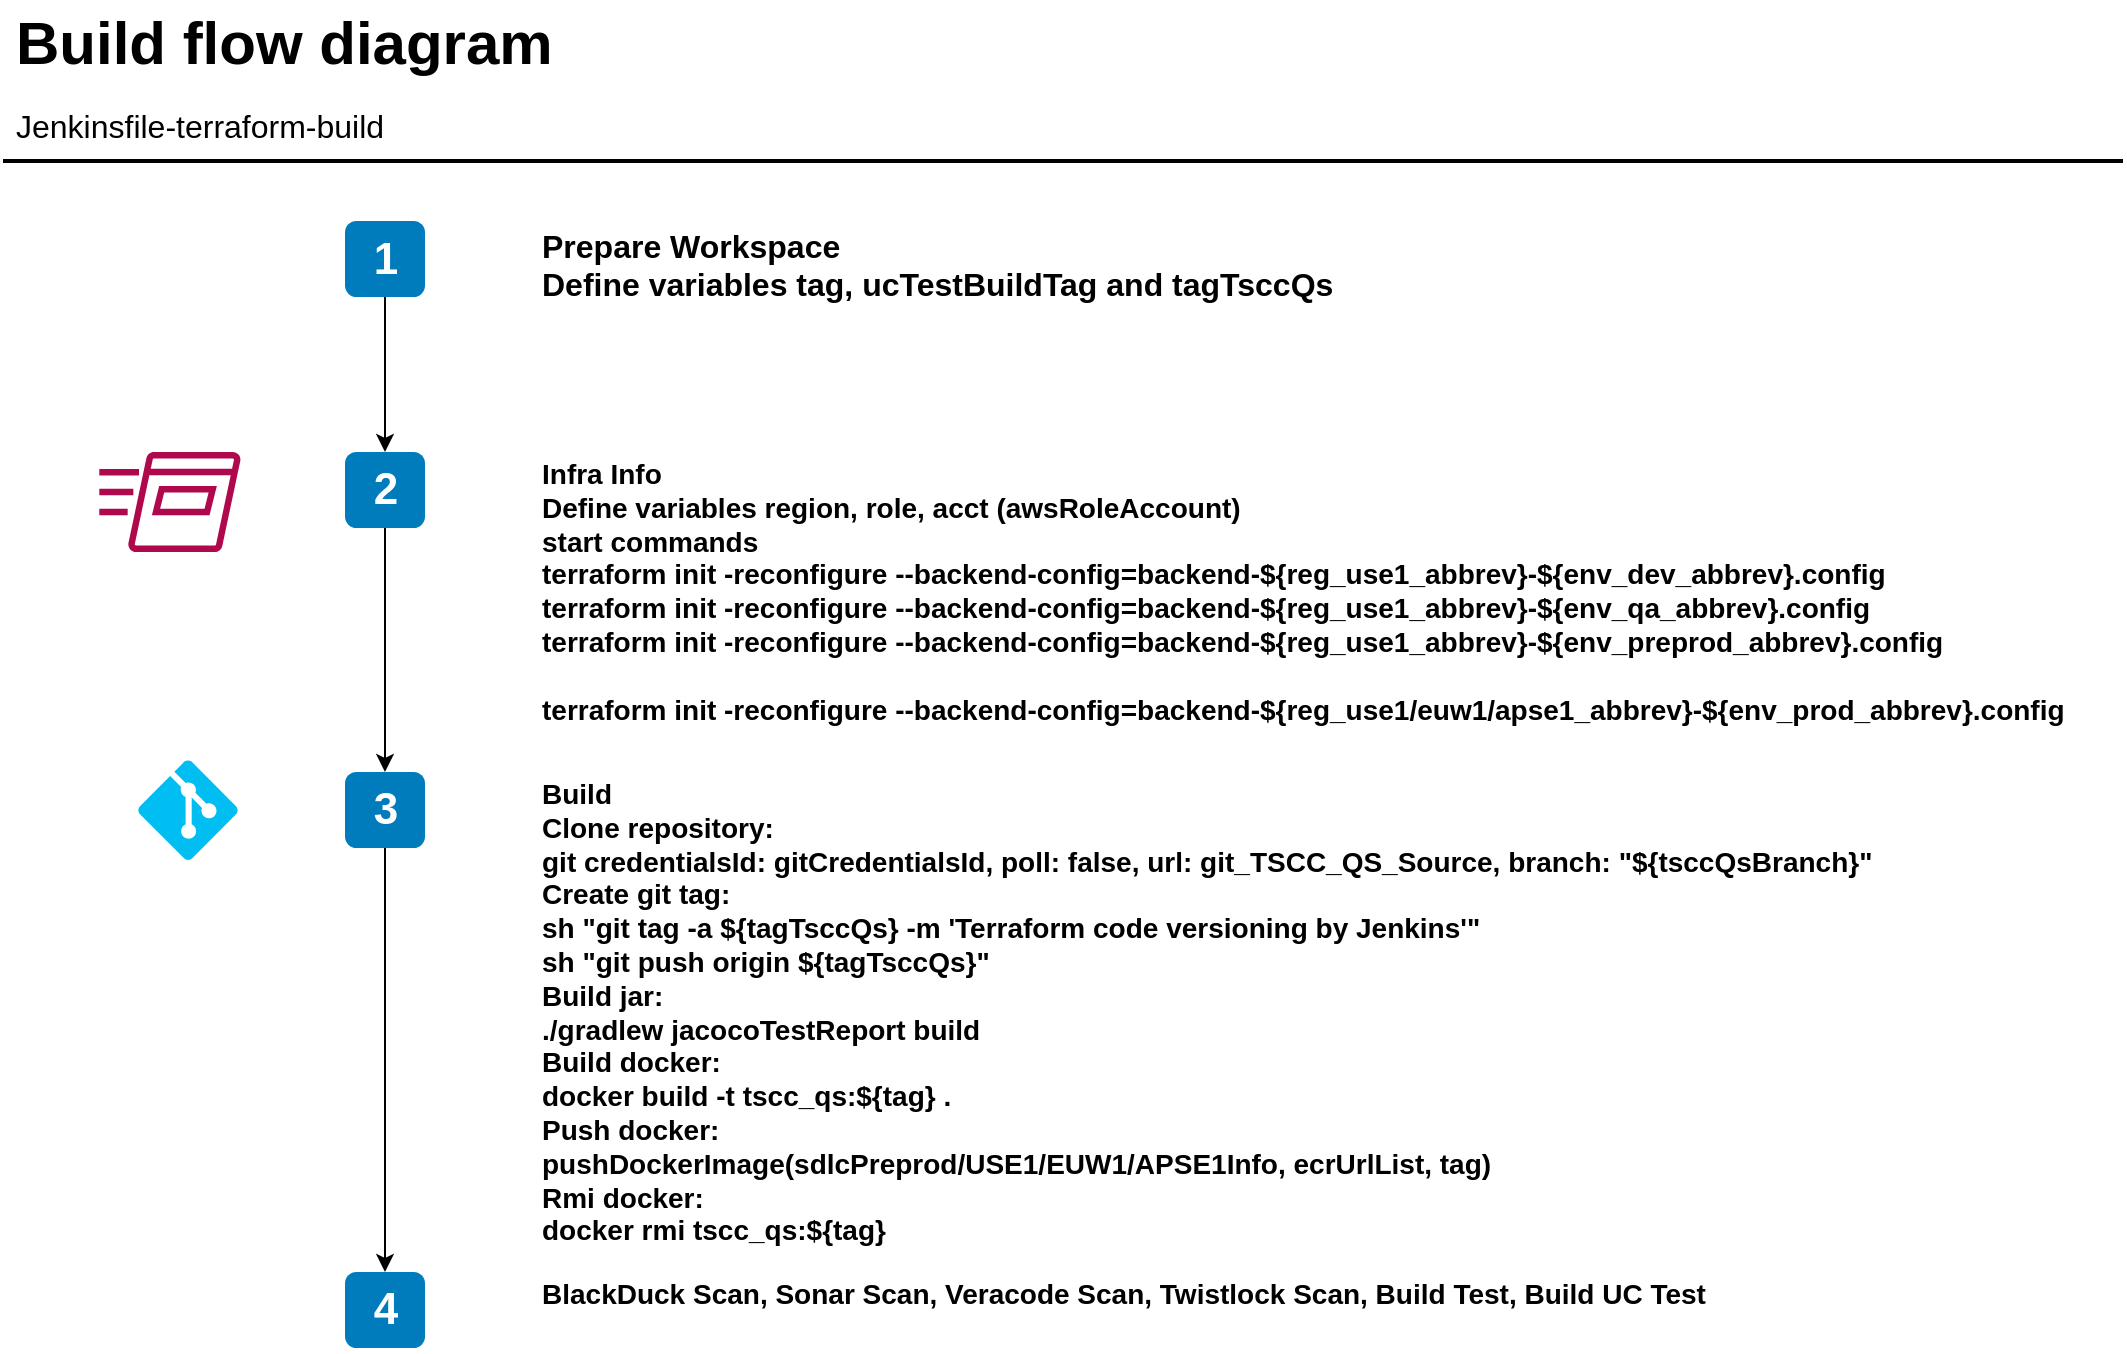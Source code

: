 <mxfile version="20.2.4" type="github" pages="2">
  <diagram id="Ht1M8jgEwFfnCIfOTk4-" name="Page-1">
    <mxGraphModel dx="1024" dy="559" grid="1" gridSize="10" guides="1" tooltips="1" connect="1" arrows="1" fold="1" page="1" pageScale="1" pageWidth="1169" pageHeight="827" math="0" shadow="0">
      <root>
        <mxCell id="0" />
        <mxCell id="1" parent="0" />
        <mxCell id="0JbA15NXs6ea4f9-UekJ-4" style="edgeStyle=orthogonalEdgeStyle;rounded=0;orthogonalLoop=1;jettySize=auto;html=1;entryX=0.5;entryY=0;entryDx=0;entryDy=0;" edge="1" parent="1" source="-QjtrjUzRDEMRZ5MF8oH-9" target="-QjtrjUzRDEMRZ5MF8oH-27">
          <mxGeometry relative="1" as="geometry" />
        </mxCell>
        <mxCell id="-QjtrjUzRDEMRZ5MF8oH-9" value="1" style="rounded=1;whiteSpace=wrap;html=1;fillColor=#007CBD;strokeColor=none;fontColor=#FFFFFF;fontStyle=1;fontSize=22;" parent="1" vertex="1">
          <mxGeometry x="223.5" y="174.5" width="40" height="38" as="geometry" />
        </mxCell>
        <mxCell id="0JbA15NXs6ea4f9-UekJ-6" style="edgeStyle=orthogonalEdgeStyle;rounded=0;orthogonalLoop=1;jettySize=auto;html=1;entryX=0.5;entryY=0;entryDx=0;entryDy=0;" edge="1" parent="1" source="-QjtrjUzRDEMRZ5MF8oH-27" target="-QjtrjUzRDEMRZ5MF8oH-28">
          <mxGeometry relative="1" as="geometry" />
        </mxCell>
        <mxCell id="-QjtrjUzRDEMRZ5MF8oH-27" value="2" style="rounded=1;whiteSpace=wrap;html=1;fillColor=#007CBD;strokeColor=none;fontColor=#FFFFFF;fontStyle=1;fontSize=22;" parent="1" vertex="1">
          <mxGeometry x="223.5" y="290" width="40" height="38" as="geometry" />
        </mxCell>
        <mxCell id="0JbA15NXs6ea4f9-UekJ-12" style="edgeStyle=orthogonalEdgeStyle;rounded=0;orthogonalLoop=1;jettySize=auto;html=1;entryX=0.5;entryY=0;entryDx=0;entryDy=0;" edge="1" parent="1" source="-QjtrjUzRDEMRZ5MF8oH-28" target="0JbA15NXs6ea4f9-UekJ-8">
          <mxGeometry relative="1" as="geometry" />
        </mxCell>
        <mxCell id="-QjtrjUzRDEMRZ5MF8oH-28" value="3" style="rounded=1;whiteSpace=wrap;html=1;fillColor=#007CBD;strokeColor=none;fontColor=#FFFFFF;fontStyle=1;fontSize=22;" parent="1" vertex="1">
          <mxGeometry x="223.5" y="450" width="40" height="38" as="geometry" />
        </mxCell>
        <mxCell id="-QjtrjUzRDEMRZ5MF8oH-47" value="Build flow diagram&lt;br&gt;" style="text;html=1;resizable=0;points=[];autosize=1;align=left;verticalAlign=top;spacingTop=-4;fontSize=30;fontStyle=1" parent="1" vertex="1">
          <mxGeometry x="56.5" y="64.5" width="290" height="40" as="geometry" />
        </mxCell>
        <mxCell id="-QjtrjUzRDEMRZ5MF8oH-48" value="Jenkinsfile-terraform-build" style="text;html=1;resizable=0;points=[];autosize=1;align=left;verticalAlign=top;spacingTop=-4;fontSize=16;" parent="1" vertex="1">
          <mxGeometry x="56.5" y="114.5" width="210" height="30" as="geometry" />
        </mxCell>
        <mxCell id="-QjtrjUzRDEMRZ5MF8oH-49" value="Prepare Workspace&lt;br&gt;Define variables&amp;nbsp;tag,&amp;nbsp;ucTestBuildTag and&amp;nbsp;tagTsccQs" style="text;html=1;resizable=0;points=[];autosize=1;align=left;verticalAlign=top;spacingTop=-4;fontSize=16;fontStyle=1" parent="1" vertex="1">
          <mxGeometry x="320" y="174.5" width="420" height="50" as="geometry" />
        </mxCell>
        <mxCell id="SCVMTBWpLvtzJIhz15lM-1" value="" style="line;strokeWidth=2;html=1;fontSize=14;" parent="1" vertex="1">
          <mxGeometry x="52.5" y="139.5" width="1060" height="10" as="geometry" />
        </mxCell>
        <mxCell id="SCVMTBWpLvtzJIhz15lM-2" value="Infra Info&lt;br&gt;Define variables&amp;nbsp;region,&amp;nbsp;role,&amp;nbsp;acct (awsRoleAccount)&lt;br&gt;start commands&lt;br&gt;terraform init -reconfigure --backend-config=backend-${reg_use1_abbrev}-${env_dev_abbrev}.config&lt;br&gt;terraform init -reconfigure --backend-config=backend-${reg_use1_abbrev}-${env_qa_abbrev}.config&lt;br&gt;terraform init -reconfigure --backend-config=backend-${reg_use1_abbrev}-${env_preprod_abbrev}.config&lt;br&gt;&lt;br&gt;terraform init -reconfigure --backend-config=backend-${reg_use1/euw1/apse1_abbrev}-${env_prod_abbrev}.config" style="text;html=1;resizable=0;points=[];autosize=1;align=left;verticalAlign=top;spacingTop=-4;fontSize=14;fontStyle=1" parent="1" vertex="1">
          <mxGeometry x="320" y="290" width="780" height="140" as="geometry" />
        </mxCell>
        <mxCell id="0JbA15NXs6ea4f9-UekJ-2" value="&lt;span&gt;Build&lt;br&gt;Clone repository:&lt;br&gt;git credentialsId: gitCredentialsId, poll: false, url: git_TSCC_QS_Source, branch: &quot;${tsccQsBranch}&quot;&lt;br&gt;Create git tag:&lt;br&gt;&lt;div&gt;sh &quot;git tag -a ${tagTsccQs} -m &#39;Terraform code versioning by Jenkins&#39;&quot;&lt;/div&gt;&lt;div&gt;sh &quot;git push origin ${tagTsccQs}&quot;&lt;/div&gt;&lt;div&gt;Build jar:&lt;br&gt;./gradlew jacocoTestReport build&lt;br&gt;&lt;/div&gt;&lt;div&gt;Build docker:&lt;br&gt;docker build -t tscc_qs:${tag} .&lt;br&gt;&lt;/div&gt;&lt;div&gt;Push docker:&lt;br&gt;pushDockerImage(sdlcPreprod/USE1/EUW1/APSE1Info, ecrUrlList, tag)&lt;br&gt;&lt;/div&gt;&lt;div&gt;Rmi docker:&lt;/div&gt;&lt;div&gt;docker rmi tscc_qs:${tag}&lt;br&gt;&lt;/div&gt;&lt;/span&gt;" style="text;html=1;resizable=0;points=[];autosize=1;align=left;verticalAlign=top;spacingTop=-4;fontSize=14;fontStyle=1" vertex="1" parent="1">
          <mxGeometry x="320" y="450" width="690" height="240" as="geometry" />
        </mxCell>
        <mxCell id="0JbA15NXs6ea4f9-UekJ-3" value="" style="verticalLabelPosition=bottom;html=1;verticalAlign=top;align=center;strokeColor=none;fillColor=#00BEF2;shape=mxgraph.azure.git_repository;" vertex="1" parent="1">
          <mxGeometry x="120" y="444" width="50" height="50" as="geometry" />
        </mxCell>
        <mxCell id="0JbA15NXs6ea4f9-UekJ-5" value="" style="shape=image;html=1;verticalAlign=top;verticalLabelPosition=bottom;labelBackgroundColor=#ffffff;imageAspect=0;aspect=fixed;image=https://cdn2.iconfinder.com/data/icons/vivid/48/building-128.png" vertex="1" parent="1">
          <mxGeometry x="96" y="150" width="80" height="80" as="geometry" />
        </mxCell>
        <mxCell id="0JbA15NXs6ea4f9-UekJ-7" value="" style="sketch=0;outlineConnect=0;fontColor=#232F3E;gradientColor=none;fillColor=#B0084D;strokeColor=none;dashed=0;verticalLabelPosition=bottom;verticalAlign=top;align=center;html=1;fontSize=12;fontStyle=0;aspect=fixed;pointerEvents=1;shape=mxgraph.aws4.run_command;" vertex="1" parent="1">
          <mxGeometry x="100.55" y="290" width="70.91" height="50" as="geometry" />
        </mxCell>
        <mxCell id="0JbA15NXs6ea4f9-UekJ-8" value="4" style="rounded=1;whiteSpace=wrap;html=1;fillColor=#007CBD;strokeColor=none;fontColor=#FFFFFF;fontStyle=1;fontSize=22;" vertex="1" parent="1">
          <mxGeometry x="223.5" y="700" width="40" height="38" as="geometry" />
        </mxCell>
        <mxCell id="0JbA15NXs6ea4f9-UekJ-9" value="BlackDuck Scan,&amp;nbsp;Sonar Scan,&amp;nbsp;Veracode Scan,&amp;nbsp;Twistlock Scan,&amp;nbsp;Build Test,&amp;nbsp;Build UC Test" style="text;html=1;resizable=0;points=[];autosize=1;align=left;verticalAlign=top;spacingTop=-4;fontSize=14;fontStyle=1" vertex="1" parent="1">
          <mxGeometry x="320" y="700" width="610" height="20" as="geometry" />
        </mxCell>
        <mxCell id="0JbA15NXs6ea4f9-UekJ-13" value="" style="shape=image;html=1;verticalAlign=top;verticalLabelPosition=bottom;labelBackgroundColor=#ffffff;imageAspect=0;aspect=fixed;image=https://cdn0.iconfinder.com/data/icons/evericons-24px-vol-1/24/file-scan-128.png" vertex="1" parent="1">
          <mxGeometry x="120" y="684" width="56" height="56" as="geometry" />
        </mxCell>
      </root>
    </mxGraphModel>
  </diagram>
  <diagram id="OYOylg9ZG_xauQ9Uy1zN" name="Страница 2">
    <mxGraphModel dx="853" dy="466" grid="1" gridSize="10" guides="1" tooltips="1" connect="1" arrows="1" fold="1" page="1" pageScale="1" pageWidth="827" pageHeight="1169" math="0" shadow="0">
      <root>
        <mxCell id="0" />
        <mxCell id="1" parent="0" />
        <mxCell id="C5NmSOP27_G9f1MRtbta-1" value="1" style="rounded=1;whiteSpace=wrap;html=1;fillColor=#007CBD;strokeColor=none;fontColor=#FFFFFF;fontStyle=1;fontSize=22;" vertex="1" parent="1">
          <mxGeometry x="223.5" y="174.5" width="40" height="38" as="geometry" />
        </mxCell>
        <mxCell id="C5NmSOP27_G9f1MRtbta-2" value="Jenkinsfile-terraform-deploy-dev" style="text;html=1;resizable=0;points=[];autosize=1;align=left;verticalAlign=top;spacingTop=-4;fontSize=16;" vertex="1" parent="1">
          <mxGeometry x="56.5" y="114.5" width="250" height="30" as="geometry" />
        </mxCell>
        <mxCell id="C5NmSOP27_G9f1MRtbta-3" value="Prepare Workspace&lt;br&gt;&lt;br&gt;prepareSSHCredential(gitCredentialsId)" style="text;html=1;resizable=0;points=[];autosize=1;align=left;verticalAlign=top;spacingTop=-4;fontSize=16;fontStyle=1" vertex="1" parent="1">
          <mxGeometry x="320" y="174.5" width="320" height="70" as="geometry" />
        </mxCell>
        <mxCell id="C5NmSOP27_G9f1MRtbta-4" value="" style="shape=image;html=1;verticalAlign=top;verticalLabelPosition=bottom;labelBackgroundColor=#ffffff;imageAspect=0;aspect=fixed;image=https://cdn2.iconfinder.com/data/icons/vivid/48/building-128.png" vertex="1" parent="1">
          <mxGeometry x="96" y="150" width="80" height="80" as="geometry" />
        </mxCell>
        <mxCell id="qlc1iSkBuiwm_DeTbS9g-1" value="Deploy flow diagram" style="text;html=1;resizable=0;points=[];autosize=1;align=left;verticalAlign=top;spacingTop=-4;fontSize=30;fontStyle=1" vertex="1" parent="1">
          <mxGeometry x="56.5" y="64.5" width="320" height="40" as="geometry" />
        </mxCell>
        <mxCell id="xkrKZ85tFxa3znKMkldH-1" value="" style="line;strokeWidth=2;html=1;fontSize=14;" vertex="1" parent="1">
          <mxGeometry x="52.5" y="139.5" width="1060" height="10" as="geometry" />
        </mxCell>
        <mxCell id="xkrKZ85tFxa3znKMkldH-2" value="2" style="rounded=1;whiteSpace=wrap;html=1;fillColor=#007CBD;strokeColor=none;fontColor=#FFFFFF;fontStyle=1;fontSize=22;" vertex="1" parent="1">
          <mxGeometry x="223.5" y="264.5" width="40" height="38" as="geometry" />
        </mxCell>
        <mxCell id="xkrKZ85tFxa3znKMkldH-3" value="Pre-deployment validation&lt;br&gt;&lt;br&gt;&lt;div&gt;if (isDockerImageExist(sdlcPreprodInfo, reg_use1_abbrev, env_dev_abbrev, tag)) {&lt;/div&gt;&lt;div&gt;&amp;nbsp; &amp;nbsp; println &quot;Docker image ${tag} found&quot;&lt;/div&gt;&lt;div&gt;} else {&lt;/div&gt;&lt;div&gt;&amp;nbsp; &amp;nbsp; error &quot;Docker image ${tag} not found&quot;&lt;/div&gt;&lt;div&gt;}&lt;/div&gt;&lt;div&gt;&lt;br&gt;&lt;/div&gt;&lt;div&gt;&lt;div&gt;checkout scm: [$class: &#39;GitSCM&#39;,&lt;/div&gt;&lt;div&gt;&amp;nbsp; &amp;nbsp; userRemoteConfigs: [[url: git_TSCC_QS_Source, credentialsId: gitCredentialsId]],&lt;/div&gt;&lt;div&gt;&amp;nbsp; &amp;nbsp; branches: [[name: &quot;refs/tags/${tagTsccQs}&quot;]]],&lt;/div&gt;&lt;div&gt;&amp;nbsp; &amp;nbsp; poll: false&lt;/div&gt;&lt;/div&gt;" style="text;html=1;resizable=0;points=[];autosize=1;align=left;verticalAlign=top;spacingTop=-4;fontSize=16;fontStyle=1" vertex="1" parent="1">
          <mxGeometry x="320" y="264.5" width="660" height="240" as="geometry" />
        </mxCell>
        <mxCell id="bpku13KhWC7lmRXXcJRe-1" value="" style="verticalLabelPosition=bottom;html=1;verticalAlign=top;align=center;strokeColor=none;fillColor=#00BEF2;shape=mxgraph.azure.git_repository;" vertex="1" parent="1">
          <mxGeometry x="111" y="264.5" width="50" height="50" as="geometry" />
        </mxCell>
        <mxCell id="bpku13KhWC7lmRXXcJRe-2" value="3" style="rounded=1;whiteSpace=wrap;html=1;fillColor=#007CBD;strokeColor=none;fontColor=#FFFFFF;fontStyle=1;fontSize=22;" vertex="1" parent="1">
          <mxGeometry x="223.5" y="530" width="40" height="38" as="geometry" />
        </mxCell>
        <mxCell id="bpku13KhWC7lmRXXcJRe-3" value="Run Pre-deploy Script&lt;br&gt;&lt;br&gt;python3 -u pre-deploy/replaceSecretKey.py ${reg_use1_abbrev} ${env_abbrev}&lt;br&gt;&lt;br&gt;" style="text;html=1;resizable=0;points=[];autosize=1;align=left;verticalAlign=top;spacingTop=-4;fontSize=16;fontStyle=1" vertex="1" parent="1">
          <mxGeometry x="320" y="530" width="620" height="80" as="geometry" />
        </mxCell>
        <mxCell id="mmYYr_0qGIwzHhv_Fp7M-1" value="" style="sketch=0;outlineConnect=0;fontColor=#232F3E;gradientColor=none;fillColor=#B0084D;strokeColor=none;dashed=0;verticalLabelPosition=bottom;verticalAlign=top;align=center;html=1;fontSize=12;fontStyle=0;aspect=fixed;pointerEvents=1;shape=mxgraph.aws4.run_command;" vertex="1" parent="1">
          <mxGeometry x="100.54" y="530" width="70.91" height="50" as="geometry" />
        </mxCell>
        <mxCell id="mmYYr_0qGIwzHhv_Fp7M-2" value="4" style="rounded=1;whiteSpace=wrap;html=1;fillColor=#007CBD;strokeColor=none;fontColor=#FFFFFF;fontStyle=1;fontSize=22;" vertex="1" parent="1">
          <mxGeometry x="223.5" y="610" width="40" height="38" as="geometry" />
        </mxCell>
        <mxCell id="mmYYr_0qGIwzHhv_Fp7M-3" value="Deploy DEV (STAGING)&lt;br&gt;&lt;br&gt;deployStaging(sdlcPreprodInfo, reg_use1_abbrev, env_abbrev, tag)" style="text;html=1;resizable=0;points=[];autosize=1;align=left;verticalAlign=top;spacingTop=-4;fontSize=16;fontStyle=1" vertex="1" parent="1">
          <mxGeometry x="320" y="610" width="540" height="70" as="geometry" />
        </mxCell>
        <mxCell id="mmYYr_0qGIwzHhv_Fp7M-5" value="" style="aspect=fixed;perimeter=ellipsePerimeter;html=1;align=center;shadow=0;dashed=0;fontColor=#4277BB;labelBackgroundColor=#ffffff;fontSize=12;spacingTop=3;image;image=img/lib/ibm/devops/continuous_deploy.svg;" vertex="1" parent="1">
          <mxGeometry x="111" y="610.5" width="60" height="60" as="geometry" />
        </mxCell>
        <mxCell id="mmYYr_0qGIwzHhv_Fp7M-6" value="5" style="rounded=1;whiteSpace=wrap;html=1;fillColor=#007CBD;strokeColor=none;fontColor=#FFFFFF;fontStyle=1;fontSize=22;" vertex="1" parent="1">
          <mxGeometry x="223.5" y="685.5" width="40" height="38" as="geometry" />
        </mxCell>
        <mxCell id="mmYYr_0qGIwzHhv_Fp7M-7" value="App Validation DEV (STAGING)&lt;br&gt;&lt;br&gt;def runWrapper = runAutomatedTestJob(reg_use1_abbrev, env_abbrev, tag, &quot;AppValidation_QS&quot;, &quot;staging&quot;)" style="text;html=1;resizable=0;points=[];autosize=1;align=left;verticalAlign=top;spacingTop=-4;fontSize=16;fontStyle=1" vertex="1" parent="1">
          <mxGeometry x="320" y="685.5" width="840" height="70" as="geometry" />
        </mxCell>
        <mxCell id="mmYYr_0qGIwzHhv_Fp7M-9" value="" style="shape=image;html=1;verticalAlign=top;verticalLabelPosition=bottom;labelBackgroundColor=#ffffff;imageAspect=0;aspect=fixed;image=https://cdn1.iconfinder.com/data/icons/Koloria-Icon-Set/30/Valid.png" vertex="1" parent="1">
          <mxGeometry x="113" y="685.5" width="56" height="56" as="geometry" />
        </mxCell>
        <mxCell id="mmYYr_0qGIwzHhv_Fp7M-10" value="6" style="rounded=1;whiteSpace=wrap;html=1;fillColor=#007CBD;strokeColor=none;fontColor=#FFFFFF;fontStyle=1;fontSize=22;" vertex="1" parent="1">
          <mxGeometry x="223.5" y="755.5" width="40" height="38" as="geometry" />
        </mxCell>
        <mxCell id="mmYYr_0qGIwzHhv_Fp7M-11" value="Cutover Approve&lt;br&gt;&lt;br&gt;timeout(time: 15, unit: &quot;DAYS&quot;)" style="text;html=1;resizable=0;points=[];autosize=1;align=left;verticalAlign=top;spacingTop=-4;fontSize=16;fontStyle=1" vertex="1" parent="1">
          <mxGeometry x="320" y="755.5" width="260" height="70" as="geometry" />
        </mxCell>
        <mxCell id="mmYYr_0qGIwzHhv_Fp7M-13" value="" style="shape=image;html=1;verticalAlign=top;verticalLabelPosition=bottom;labelBackgroundColor=#ffffff;imageAspect=0;aspect=fixed;image=https://cdn4.iconfinder.com/data/icons/ui-office/512/User_Interface-50-128.png" vertex="1" parent="1">
          <mxGeometry x="106" y="755.5" width="60" height="60" as="geometry" />
        </mxCell>
        <mxCell id="mmYYr_0qGIwzHhv_Fp7M-14" value="7" style="rounded=1;whiteSpace=wrap;html=1;fillColor=#007CBD;strokeColor=none;fontColor=#FFFFFF;fontStyle=1;fontSize=22;" vertex="1" parent="1">
          <mxGeometry x="223.5" y="825.5" width="40" height="38" as="geometry" />
        </mxCell>
        <mxCell id="mmYYr_0qGIwzHhv_Fp7M-15" value="Cutover DEV (RELEASE)&lt;br&gt;&lt;br&gt;cutoverRelease(sdlcPreprodInfo, reg_use1_abbrev, env_abbrev, tag)&lt;br&gt;addTagsToCfShieldResource(sdlcPreprodInfo, reg_use1_abbrev, env_abbrev)" style="text;html=1;resizable=0;points=[];autosize=1;align=left;verticalAlign=top;spacingTop=-4;fontSize=16;fontStyle=1" vertex="1" parent="1">
          <mxGeometry x="320" y="825.5" width="610" height="80" as="geometry" />
        </mxCell>
        <mxCell id="mmYYr_0qGIwzHhv_Fp7M-17" value="" style="aspect=fixed;perimeter=ellipsePerimeter;html=1;align=center;shadow=0;dashed=0;fontColor=#4277BB;labelBackgroundColor=#ffffff;fontSize=12;spacingTop=3;image;image=img/lib/ibm/devops/release_management.svg;" vertex="1" parent="1">
          <mxGeometry x="105.99" y="825.5" width="60" height="60" as="geometry" />
        </mxCell>
        <mxCell id="mmYYr_0qGIwzHhv_Fp7M-18" value="8" style="rounded=1;whiteSpace=wrap;html=1;fillColor=#007CBD;strokeColor=none;fontColor=#FFFFFF;fontStyle=1;fontSize=22;" vertex="1" parent="1">
          <mxGeometry x="223.5" y="915.5" width="40" height="38" as="geometry" />
        </mxCell>
        <mxCell id="mmYYr_0qGIwzHhv_Fp7M-19" value="Post Check&lt;br&gt;&lt;br&gt;build job: RUN_AUTOMATED_POST_CHECK, propagate: true, wait: true, parameters:" style="text;html=1;resizable=0;points=[];autosize=1;align=left;verticalAlign=top;spacingTop=-4;fontSize=16;fontStyle=1" vertex="1" parent="1">
          <mxGeometry x="320" y="915.5" width="670" height="70" as="geometry" />
        </mxCell>
        <mxCell id="mmYYr_0qGIwzHhv_Fp7M-21" value="" style="sketch=0;html=1;aspect=fixed;strokeColor=none;shadow=0;align=center;verticalAlign=top;fillColor=#3B8DF1;shape=mxgraph.gcp2.check_available" vertex="1" parent="1">
          <mxGeometry x="101.5" y="915.5" width="68.97" height="60" as="geometry" />
        </mxCell>
      </root>
    </mxGraphModel>
  </diagram>
</mxfile>
